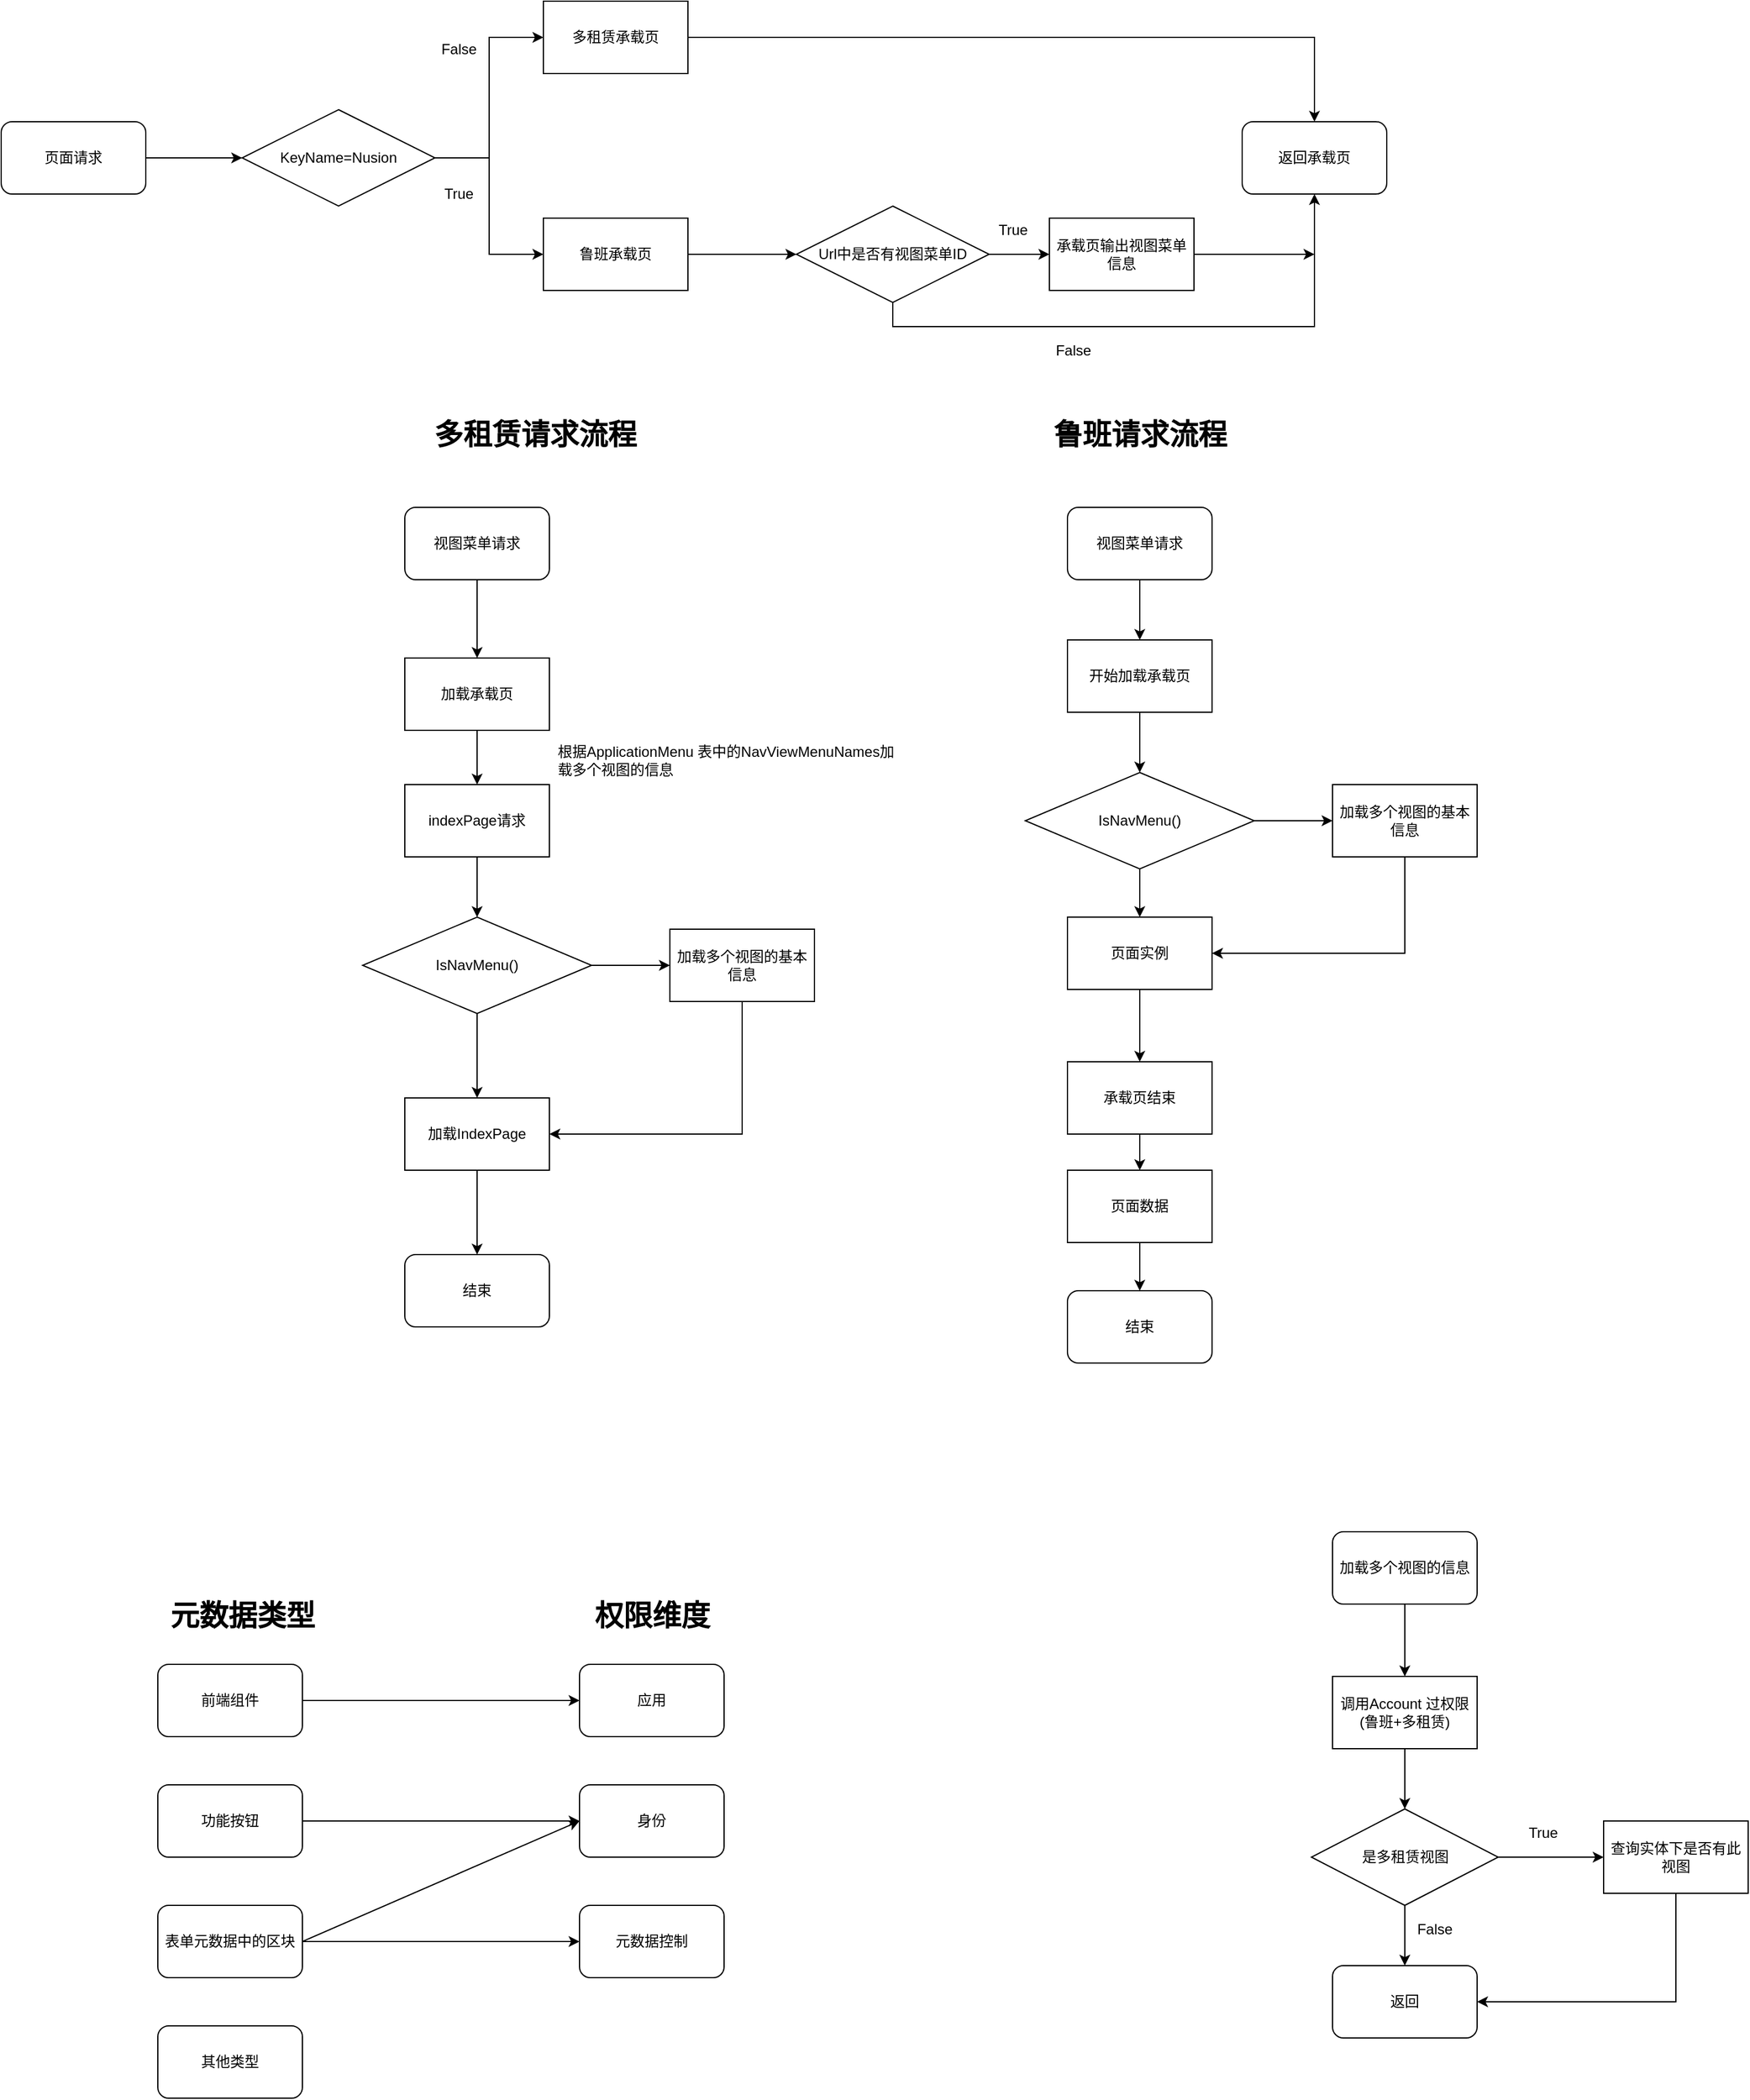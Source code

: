 <mxfile version="13.10.0" type="embed">
    <diagram id="2lIc8p2fgZ4dk2j5nJzC" name="第 1 页">
        <mxGraphModel dx="1502" dy="863" grid="1" gridSize="10" guides="1" tooltips="1" connect="1" arrows="1" fold="1" page="1" pageScale="1" pageWidth="827" pageHeight="1169" math="0" shadow="0">
            <root>
                <mxCell id="0"/>
                <mxCell id="1" parent="0"/>
                <mxCell id="3" style="edgeStyle=orthogonalEdgeStyle;rounded=0;orthogonalLoop=1;jettySize=auto;html=1;exitX=1;exitY=0.5;exitDx=0;exitDy=0;" parent="1" source="2" edge="1">
                    <mxGeometry relative="1" as="geometry">
                        <mxPoint x="220" y="210" as="targetPoint"/>
                    </mxGeometry>
                </mxCell>
                <mxCell id="2" value="页面请求" style="rounded=1;whiteSpace=wrap;html=1;" parent="1" vertex="1">
                    <mxGeometry x="20" y="180" width="120" height="60" as="geometry"/>
                </mxCell>
                <mxCell id="12" style="edgeStyle=orthogonalEdgeStyle;rounded=0;orthogonalLoop=1;jettySize=auto;html=1;exitX=1;exitY=0.5;exitDx=0;exitDy=0;entryX=0;entryY=0.5;entryDx=0;entryDy=0;" parent="1" source="7" target="9" edge="1">
                    <mxGeometry relative="1" as="geometry"/>
                </mxCell>
                <mxCell id="16" style="edgeStyle=orthogonalEdgeStyle;rounded=0;orthogonalLoop=1;jettySize=auto;html=1;exitX=1;exitY=0.5;exitDx=0;exitDy=0;entryX=0;entryY=0.5;entryDx=0;entryDy=0;" parent="1" source="7" target="10" edge="1">
                    <mxGeometry relative="1" as="geometry"/>
                </mxCell>
                <mxCell id="7" value="KeyName=Nusion" style="rhombus;whiteSpace=wrap;html=1;" parent="1" vertex="1">
                    <mxGeometry x="220" y="170" width="160" height="80" as="geometry"/>
                </mxCell>
                <mxCell id="23" style="edgeStyle=orthogonalEdgeStyle;rounded=0;orthogonalLoop=1;jettySize=auto;html=1;exitX=1;exitY=0.5;exitDx=0;exitDy=0;" parent="1" source="9" target="22" edge="1">
                    <mxGeometry relative="1" as="geometry"/>
                </mxCell>
                <mxCell id="9" value="多租赁承载页" style="rounded=0;whiteSpace=wrap;html=1;" parent="1" vertex="1">
                    <mxGeometry x="470" y="80" width="120" height="60" as="geometry"/>
                </mxCell>
                <mxCell id="17" style="edgeStyle=orthogonalEdgeStyle;rounded=0;orthogonalLoop=1;jettySize=auto;html=1;exitX=1;exitY=0.5;exitDx=0;exitDy=0;entryX=0;entryY=0.5;entryDx=0;entryDy=0;" parent="1" source="10" target="15" edge="1">
                    <mxGeometry relative="1" as="geometry"/>
                </mxCell>
                <mxCell id="10" value="鲁班承载页" style="rounded=0;whiteSpace=wrap;html=1;" parent="1" vertex="1">
                    <mxGeometry x="470" y="260" width="120" height="60" as="geometry"/>
                </mxCell>
                <mxCell id="24" style="edgeStyle=orthogonalEdgeStyle;rounded=0;orthogonalLoop=1;jettySize=auto;html=1;exitX=1;exitY=0.5;exitDx=0;exitDy=0;entryX=0;entryY=0.5;entryDx=0;entryDy=0;" parent="1" source="15" target="21" edge="1">
                    <mxGeometry relative="1" as="geometry"/>
                </mxCell>
                <mxCell id="25" style="edgeStyle=orthogonalEdgeStyle;rounded=0;orthogonalLoop=1;jettySize=auto;html=1;exitX=0.5;exitY=1;exitDx=0;exitDy=0;entryX=0.5;entryY=1;entryDx=0;entryDy=0;" parent="1" source="15" target="22" edge="1">
                    <mxGeometry relative="1" as="geometry"/>
                </mxCell>
                <mxCell id="15" value="Url中是否有视图菜单ID" style="rhombus;whiteSpace=wrap;html=1;" parent="1" vertex="1">
                    <mxGeometry x="680" y="250" width="160" height="80" as="geometry"/>
                </mxCell>
                <mxCell id="18" value="False" style="text;html=1;strokeColor=none;fillColor=none;align=center;verticalAlign=middle;whiteSpace=wrap;rounded=0;" parent="1" vertex="1">
                    <mxGeometry x="380" y="110" width="40" height="20" as="geometry"/>
                </mxCell>
                <mxCell id="19" value="True" style="text;html=1;strokeColor=none;fillColor=none;align=center;verticalAlign=middle;whiteSpace=wrap;rounded=0;" parent="1" vertex="1">
                    <mxGeometry x="380" y="230" width="40" height="20" as="geometry"/>
                </mxCell>
                <mxCell id="26" style="edgeStyle=orthogonalEdgeStyle;rounded=0;orthogonalLoop=1;jettySize=auto;html=1;exitX=1;exitY=0.5;exitDx=0;exitDy=0;" parent="1" source="21" edge="1">
                    <mxGeometry relative="1" as="geometry">
                        <mxPoint x="1110" y="290" as="targetPoint"/>
                    </mxGeometry>
                </mxCell>
                <mxCell id="21" value="承载页输出视图菜单信息" style="rounded=0;whiteSpace=wrap;html=1;" parent="1" vertex="1">
                    <mxGeometry x="890" y="260" width="120" height="60" as="geometry"/>
                </mxCell>
                <mxCell id="22" value="返回承载页" style="rounded=1;whiteSpace=wrap;html=1;" parent="1" vertex="1">
                    <mxGeometry x="1050" y="180" width="120" height="60" as="geometry"/>
                </mxCell>
                <mxCell id="27" value="True" style="text;html=1;strokeColor=none;fillColor=none;align=center;verticalAlign=middle;whiteSpace=wrap;rounded=0;" parent="1" vertex="1">
                    <mxGeometry x="840" y="260" width="40" height="20" as="geometry"/>
                </mxCell>
                <mxCell id="28" value="False" style="text;html=1;strokeColor=none;fillColor=none;align=center;verticalAlign=middle;whiteSpace=wrap;rounded=0;" parent="1" vertex="1">
                    <mxGeometry x="890" y="360" width="40" height="20" as="geometry"/>
                </mxCell>
                <mxCell id="37" style="edgeStyle=orthogonalEdgeStyle;rounded=0;orthogonalLoop=1;jettySize=auto;html=1;exitX=0.5;exitY=1;exitDx=0;exitDy=0;entryX=0.5;entryY=0;entryDx=0;entryDy=0;" parent="1" source="29" target="32" edge="1">
                    <mxGeometry relative="1" as="geometry"/>
                </mxCell>
                <mxCell id="29" value="视图菜单请求" style="rounded=1;whiteSpace=wrap;html=1;" parent="1" vertex="1">
                    <mxGeometry x="355" y="500" width="120" height="60" as="geometry"/>
                </mxCell>
                <mxCell id="60" style="edgeStyle=orthogonalEdgeStyle;rounded=0;orthogonalLoop=1;jettySize=auto;html=1;exitX=0.5;exitY=1;exitDx=0;exitDy=0;entryX=0.5;entryY=0;entryDx=0;entryDy=0;" parent="1" source="32" target="59" edge="1">
                    <mxGeometry relative="1" as="geometry"/>
                </mxCell>
                <mxCell id="32" value="加载承载页" style="rounded=0;whiteSpace=wrap;html=1;" parent="1" vertex="1">
                    <mxGeometry x="355" y="625" width="120" height="60" as="geometry"/>
                </mxCell>
                <mxCell id="39" style="edgeStyle=orthogonalEdgeStyle;rounded=0;orthogonalLoop=1;jettySize=auto;html=1;exitX=0.5;exitY=1;exitDx=0;exitDy=0;" parent="1" source="34" edge="1">
                    <mxGeometry relative="1" as="geometry">
                        <mxPoint x="415" y="990" as="targetPoint"/>
                        <Array as="points">
                            <mxPoint x="415" y="950"/>
                            <mxPoint x="415" y="950"/>
                        </Array>
                    </mxGeometry>
                </mxCell>
                <mxCell id="40" style="edgeStyle=orthogonalEdgeStyle;rounded=0;orthogonalLoop=1;jettySize=auto;html=1;exitX=1;exitY=0.5;exitDx=0;exitDy=0;entryX=0;entryY=0.5;entryDx=0;entryDy=0;" parent="1" source="34" target="36" edge="1">
                    <mxGeometry relative="1" as="geometry"/>
                </mxCell>
                <mxCell id="34" value="IsNavMenu()" style="rhombus;whiteSpace=wrap;html=1;" parent="1" vertex="1">
                    <mxGeometry x="320" y="840" width="190" height="80" as="geometry"/>
                </mxCell>
                <mxCell id="42" style="edgeStyle=orthogonalEdgeStyle;rounded=0;orthogonalLoop=1;jettySize=auto;html=1;exitX=0.5;exitY=1;exitDx=0;exitDy=0;" parent="1" source="35" edge="1">
                    <mxGeometry relative="1" as="geometry">
                        <mxPoint x="415" y="1120" as="targetPoint"/>
                    </mxGeometry>
                </mxCell>
                <mxCell id="35" value="加载IndexPage" style="rounded=0;whiteSpace=wrap;html=1;" parent="1" vertex="1">
                    <mxGeometry x="355" y="990" width="120" height="60" as="geometry"/>
                </mxCell>
                <mxCell id="41" style="edgeStyle=orthogonalEdgeStyle;rounded=0;orthogonalLoop=1;jettySize=auto;html=1;exitX=0.5;exitY=1;exitDx=0;exitDy=0;entryX=1;entryY=0.5;entryDx=0;entryDy=0;" parent="1" source="36" target="35" edge="1">
                    <mxGeometry relative="1" as="geometry"/>
                </mxCell>
                <mxCell id="36" value="加载多个视图的基本信息" style="rounded=0;whiteSpace=wrap;html=1;" parent="1" vertex="1">
                    <mxGeometry x="575" y="850" width="120" height="60" as="geometry"/>
                </mxCell>
                <mxCell id="43" value="结束" style="rounded=1;whiteSpace=wrap;html=1;" parent="1" vertex="1">
                    <mxGeometry x="355" y="1120" width="120" height="60" as="geometry"/>
                </mxCell>
                <mxCell id="44" style="edgeStyle=orthogonalEdgeStyle;rounded=0;orthogonalLoop=1;jettySize=auto;html=1;exitX=0.5;exitY=1;exitDx=0;exitDy=0;entryX=0.5;entryY=0;entryDx=0;entryDy=0;" parent="1" source="45" target="47" edge="1">
                    <mxGeometry relative="1" as="geometry"/>
                </mxCell>
                <mxCell id="45" value="视图菜单请求" style="rounded=1;whiteSpace=wrap;html=1;" parent="1" vertex="1">
                    <mxGeometry x="905" y="500" width="120" height="60" as="geometry"/>
                </mxCell>
                <mxCell id="46" style="edgeStyle=orthogonalEdgeStyle;rounded=0;orthogonalLoop=1;jettySize=auto;html=1;exitX=0.5;exitY=1;exitDx=0;exitDy=0;entryX=0.5;entryY=0;entryDx=0;entryDy=0;" parent="1" source="47" target="50" edge="1">
                    <mxGeometry relative="1" as="geometry"/>
                </mxCell>
                <mxCell id="47" value="开始加载承载页" style="rounded=0;whiteSpace=wrap;html=1;" parent="1" vertex="1">
                    <mxGeometry x="905" y="610" width="120" height="60" as="geometry"/>
                </mxCell>
                <mxCell id="49" style="edgeStyle=orthogonalEdgeStyle;rounded=0;orthogonalLoop=1;jettySize=auto;html=1;exitX=1;exitY=0.5;exitDx=0;exitDy=0;entryX=0;entryY=0.5;entryDx=0;entryDy=0;" parent="1" source="50" target="54" edge="1">
                    <mxGeometry relative="1" as="geometry"/>
                </mxCell>
                <mxCell id="75" style="edgeStyle=orthogonalEdgeStyle;rounded=0;orthogonalLoop=1;jettySize=auto;html=1;exitX=0.5;exitY=1;exitDx=0;exitDy=0;entryX=0.5;entryY=0;entryDx=0;entryDy=0;" parent="1" source="50" target="74" edge="1">
                    <mxGeometry relative="1" as="geometry"/>
                </mxCell>
                <mxCell id="50" value="IsNavMenu()" style="rhombus;whiteSpace=wrap;html=1;" parent="1" vertex="1">
                    <mxGeometry x="870" y="720" width="190" height="80" as="geometry"/>
                </mxCell>
                <mxCell id="76" style="edgeStyle=orthogonalEdgeStyle;rounded=0;orthogonalLoop=1;jettySize=auto;html=1;exitX=0.5;exitY=1;exitDx=0;exitDy=0;entryX=1;entryY=0.5;entryDx=0;entryDy=0;" parent="1" source="54" target="74" edge="1">
                    <mxGeometry relative="1" as="geometry"/>
                </mxCell>
                <mxCell id="54" value="加载多个视图的基本信息" style="rounded=0;whiteSpace=wrap;html=1;" parent="1" vertex="1">
                    <mxGeometry x="1125" y="730" width="120" height="60" as="geometry"/>
                </mxCell>
                <mxCell id="55" value="结束" style="rounded=1;whiteSpace=wrap;html=1;" parent="1" vertex="1">
                    <mxGeometry x="905" y="1150" width="120" height="60" as="geometry"/>
                </mxCell>
                <mxCell id="61" style="edgeStyle=orthogonalEdgeStyle;rounded=0;orthogonalLoop=1;jettySize=auto;html=1;exitX=0.5;exitY=1;exitDx=0;exitDy=0;entryX=0.5;entryY=0;entryDx=0;entryDy=0;" parent="1" source="59" target="34" edge="1">
                    <mxGeometry relative="1" as="geometry"/>
                </mxCell>
                <mxCell id="59" value="indexPage请求" style="rounded=0;whiteSpace=wrap;html=1;" parent="1" vertex="1">
                    <mxGeometry x="355" y="730" width="120" height="60" as="geometry"/>
                </mxCell>
                <mxCell id="64" value="根据ApplicationMenu 表中的NavViewMenuNames加载多个视图的信息" style="text;html=1;strokeColor=none;fillColor=none;align=left;verticalAlign=middle;whiteSpace=wrap;rounded=0;" parent="1" vertex="1">
                    <mxGeometry x="480" y="680" width="290" height="60" as="geometry"/>
                </mxCell>
                <mxCell id="67" value="多租赁请求流程" style="text;strokeColor=none;fillColor=none;html=1;fontSize=24;fontStyle=1;verticalAlign=middle;align=center;" parent="1" vertex="1">
                    <mxGeometry x="350" y="420" width="225" height="40" as="geometry"/>
                </mxCell>
                <mxCell id="68" value="鲁班请求流程" style="text;strokeColor=none;fillColor=none;html=1;fontSize=24;fontStyle=1;verticalAlign=middle;align=center;" parent="1" vertex="1">
                    <mxGeometry x="852.5" y="420" width="225" height="40" as="geometry"/>
                </mxCell>
                <mxCell id="78" style="edgeStyle=orthogonalEdgeStyle;rounded=0;orthogonalLoop=1;jettySize=auto;html=1;exitX=0.5;exitY=1;exitDx=0;exitDy=0;entryX=0.5;entryY=0;entryDx=0;entryDy=0;" parent="1" source="74" target="77" edge="1">
                    <mxGeometry relative="1" as="geometry"/>
                </mxCell>
                <mxCell id="74" value="页面实例" style="rounded=0;whiteSpace=wrap;html=1;" parent="1" vertex="1">
                    <mxGeometry x="905" y="840" width="120" height="60" as="geometry"/>
                </mxCell>
                <mxCell id="80" style="edgeStyle=orthogonalEdgeStyle;rounded=0;orthogonalLoop=1;jettySize=auto;html=1;exitX=0.5;exitY=1;exitDx=0;exitDy=0;entryX=0.5;entryY=0;entryDx=0;entryDy=0;" parent="1" source="77" target="79" edge="1">
                    <mxGeometry relative="1" as="geometry"/>
                </mxCell>
                <mxCell id="77" value="承载页结束" style="rounded=0;whiteSpace=wrap;html=1;" parent="1" vertex="1">
                    <mxGeometry x="905" y="960" width="120" height="60" as="geometry"/>
                </mxCell>
                <mxCell id="81" style="edgeStyle=orthogonalEdgeStyle;rounded=0;orthogonalLoop=1;jettySize=auto;html=1;exitX=0.5;exitY=1;exitDx=0;exitDy=0;" parent="1" source="79" target="55" edge="1">
                    <mxGeometry relative="1" as="geometry"/>
                </mxCell>
                <mxCell id="79" value="页面数据" style="rounded=0;whiteSpace=wrap;html=1;" parent="1" vertex="1">
                    <mxGeometry x="905" y="1050" width="120" height="60" as="geometry"/>
                </mxCell>
                <mxCell id="99" style="edgeStyle=orthogonalEdgeStyle;rounded=0;orthogonalLoop=1;jettySize=auto;html=1;exitX=1;exitY=0.5;exitDx=0;exitDy=0;" parent="1" source="82" target="92" edge="1">
                    <mxGeometry relative="1" as="geometry"/>
                </mxCell>
                <mxCell id="82" value="前端组件" style="rounded=1;whiteSpace=wrap;html=1;" parent="1" vertex="1">
                    <mxGeometry x="150" y="1460" width="120" height="60" as="geometry"/>
                </mxCell>
                <mxCell id="100" style="edgeStyle=orthogonalEdgeStyle;rounded=0;orthogonalLoop=1;jettySize=auto;html=1;exitX=1;exitY=0.5;exitDx=0;exitDy=0;entryX=0;entryY=0.5;entryDx=0;entryDy=0;" parent="1" source="83" target="93" edge="1">
                    <mxGeometry relative="1" as="geometry"/>
                </mxCell>
                <mxCell id="83" value="功能按钮" style="rounded=1;whiteSpace=wrap;html=1;" parent="1" vertex="1">
                    <mxGeometry x="150" y="1560" width="120" height="60" as="geometry"/>
                </mxCell>
                <mxCell id="101" style="edgeStyle=orthogonalEdgeStyle;rounded=0;orthogonalLoop=1;jettySize=auto;html=1;exitX=1;exitY=0.5;exitDx=0;exitDy=0;entryX=0;entryY=0.5;entryDx=0;entryDy=0;" parent="1" source="84" target="94" edge="1">
                    <mxGeometry relative="1" as="geometry"/>
                </mxCell>
                <mxCell id="84" value="表单元数据中的区块" style="rounded=1;whiteSpace=wrap;html=1;" parent="1" vertex="1">
                    <mxGeometry x="150" y="1660" width="120" height="60" as="geometry"/>
                </mxCell>
                <mxCell id="85" value="其他类型" style="rounded=1;whiteSpace=wrap;html=1;" parent="1" vertex="1">
                    <mxGeometry x="150" y="1760" width="120" height="60" as="geometry"/>
                </mxCell>
                <mxCell id="91" value="元数据类型" style="text;strokeColor=none;fillColor=none;html=1;fontSize=24;fontStyle=1;verticalAlign=middle;align=center;" parent="1" vertex="1">
                    <mxGeometry x="130" y="1400" width="180" height="40" as="geometry"/>
                </mxCell>
                <mxCell id="92" value="应用" style="rounded=1;whiteSpace=wrap;html=1;fillColor=none;" parent="1" vertex="1">
                    <mxGeometry x="500" y="1460" width="120" height="60" as="geometry"/>
                </mxCell>
                <mxCell id="93" value="身份" style="rounded=1;whiteSpace=wrap;html=1;fillColor=none;" parent="1" vertex="1">
                    <mxGeometry x="500" y="1560" width="120" height="60" as="geometry"/>
                </mxCell>
                <mxCell id="94" value="元数据控制" style="rounded=1;whiteSpace=wrap;html=1;fillColor=none;" parent="1" vertex="1">
                    <mxGeometry x="500" y="1660" width="120" height="60" as="geometry"/>
                </mxCell>
                <mxCell id="96" value="权限维度" style="text;strokeColor=none;fillColor=none;html=1;fontSize=24;fontStyle=1;verticalAlign=middle;align=center;" parent="1" vertex="1">
                    <mxGeometry x="470" y="1400" width="180" height="40" as="geometry"/>
                </mxCell>
                <mxCell id="103" value="" style="endArrow=classic;html=1;exitX=1;exitY=0.5;exitDx=0;exitDy=0;entryX=0;entryY=0.5;entryDx=0;entryDy=0;" parent="1" source="84" target="93" edge="1">
                    <mxGeometry width="50" height="50" relative="1" as="geometry">
                        <mxPoint x="380" y="1779" as="sourcePoint"/>
                        <mxPoint x="430" y="1729" as="targetPoint"/>
                    </mxGeometry>
                </mxCell>
                <mxCell id="106" style="edgeStyle=orthogonalEdgeStyle;rounded=0;orthogonalLoop=1;jettySize=auto;html=1;exitX=0.5;exitY=1;exitDx=0;exitDy=0;" edge="1" parent="1" source="105">
                    <mxGeometry relative="1" as="geometry">
                        <mxPoint x="1185" y="1470" as="targetPoint"/>
                    </mxGeometry>
                </mxCell>
                <mxCell id="105" value="加载多个视图的信息" style="rounded=1;whiteSpace=wrap;html=1;" vertex="1" parent="1">
                    <mxGeometry x="1125" y="1350" width="120" height="60" as="geometry"/>
                </mxCell>
                <mxCell id="108" style="edgeStyle=orthogonalEdgeStyle;rounded=0;orthogonalLoop=1;jettySize=auto;html=1;exitX=0.5;exitY=1;exitDx=0;exitDy=0;" edge="1" parent="1" source="107">
                    <mxGeometry relative="1" as="geometry">
                        <mxPoint x="1185" y="1580" as="targetPoint"/>
                    </mxGeometry>
                </mxCell>
                <mxCell id="107" value="调用Account 过权限&lt;br&gt;(鲁班+多租赁)" style="rounded=0;whiteSpace=wrap;html=1;" vertex="1" parent="1">
                    <mxGeometry x="1125" y="1470" width="120" height="60" as="geometry"/>
                </mxCell>
                <mxCell id="113" style="edgeStyle=orthogonalEdgeStyle;rounded=0;orthogonalLoop=1;jettySize=auto;html=1;exitX=1;exitY=0.5;exitDx=0;exitDy=0;" edge="1" parent="1" source="110">
                    <mxGeometry relative="1" as="geometry">
                        <mxPoint x="1350" y="1620" as="targetPoint"/>
                    </mxGeometry>
                </mxCell>
                <mxCell id="114" style="edgeStyle=orthogonalEdgeStyle;rounded=0;orthogonalLoop=1;jettySize=auto;html=1;exitX=0.5;exitY=1;exitDx=0;exitDy=0;" edge="1" parent="1" source="110">
                    <mxGeometry relative="1" as="geometry">
                        <mxPoint x="1185" y="1710" as="targetPoint"/>
                    </mxGeometry>
                </mxCell>
                <mxCell id="110" value="是多租赁视图" style="rhombus;whiteSpace=wrap;html=1;" vertex="1" parent="1">
                    <mxGeometry x="1107.5" y="1580" width="155" height="80" as="geometry"/>
                </mxCell>
                <mxCell id="115" value="返回" style="rounded=1;whiteSpace=wrap;html=1;" vertex="1" parent="1">
                    <mxGeometry x="1125" y="1710" width="120" height="60" as="geometry"/>
                </mxCell>
                <mxCell id="120" style="edgeStyle=orthogonalEdgeStyle;rounded=0;orthogonalLoop=1;jettySize=auto;html=1;exitX=0.5;exitY=1;exitDx=0;exitDy=0;entryX=1;entryY=0.5;entryDx=0;entryDy=0;" edge="1" parent="1" source="117" target="115">
                    <mxGeometry relative="1" as="geometry"/>
                </mxCell>
                <mxCell id="117" value="查询实体下是否有此视图" style="rounded=0;whiteSpace=wrap;html=1;" vertex="1" parent="1">
                    <mxGeometry x="1350" y="1590" width="120" height="60" as="geometry"/>
                </mxCell>
                <mxCell id="118" value="True" style="text;html=1;strokeColor=none;fillColor=none;align=center;verticalAlign=middle;whiteSpace=wrap;rounded=0;" vertex="1" parent="1">
                    <mxGeometry x="1280" y="1590" width="40" height="20" as="geometry"/>
                </mxCell>
                <mxCell id="119" value="False" style="text;html=1;strokeColor=none;fillColor=none;align=center;verticalAlign=middle;whiteSpace=wrap;rounded=0;" vertex="1" parent="1">
                    <mxGeometry x="1190" y="1670" width="40" height="20" as="geometry"/>
                </mxCell>
            </root>
        </mxGraphModel>
    </diagram>
</mxfile>